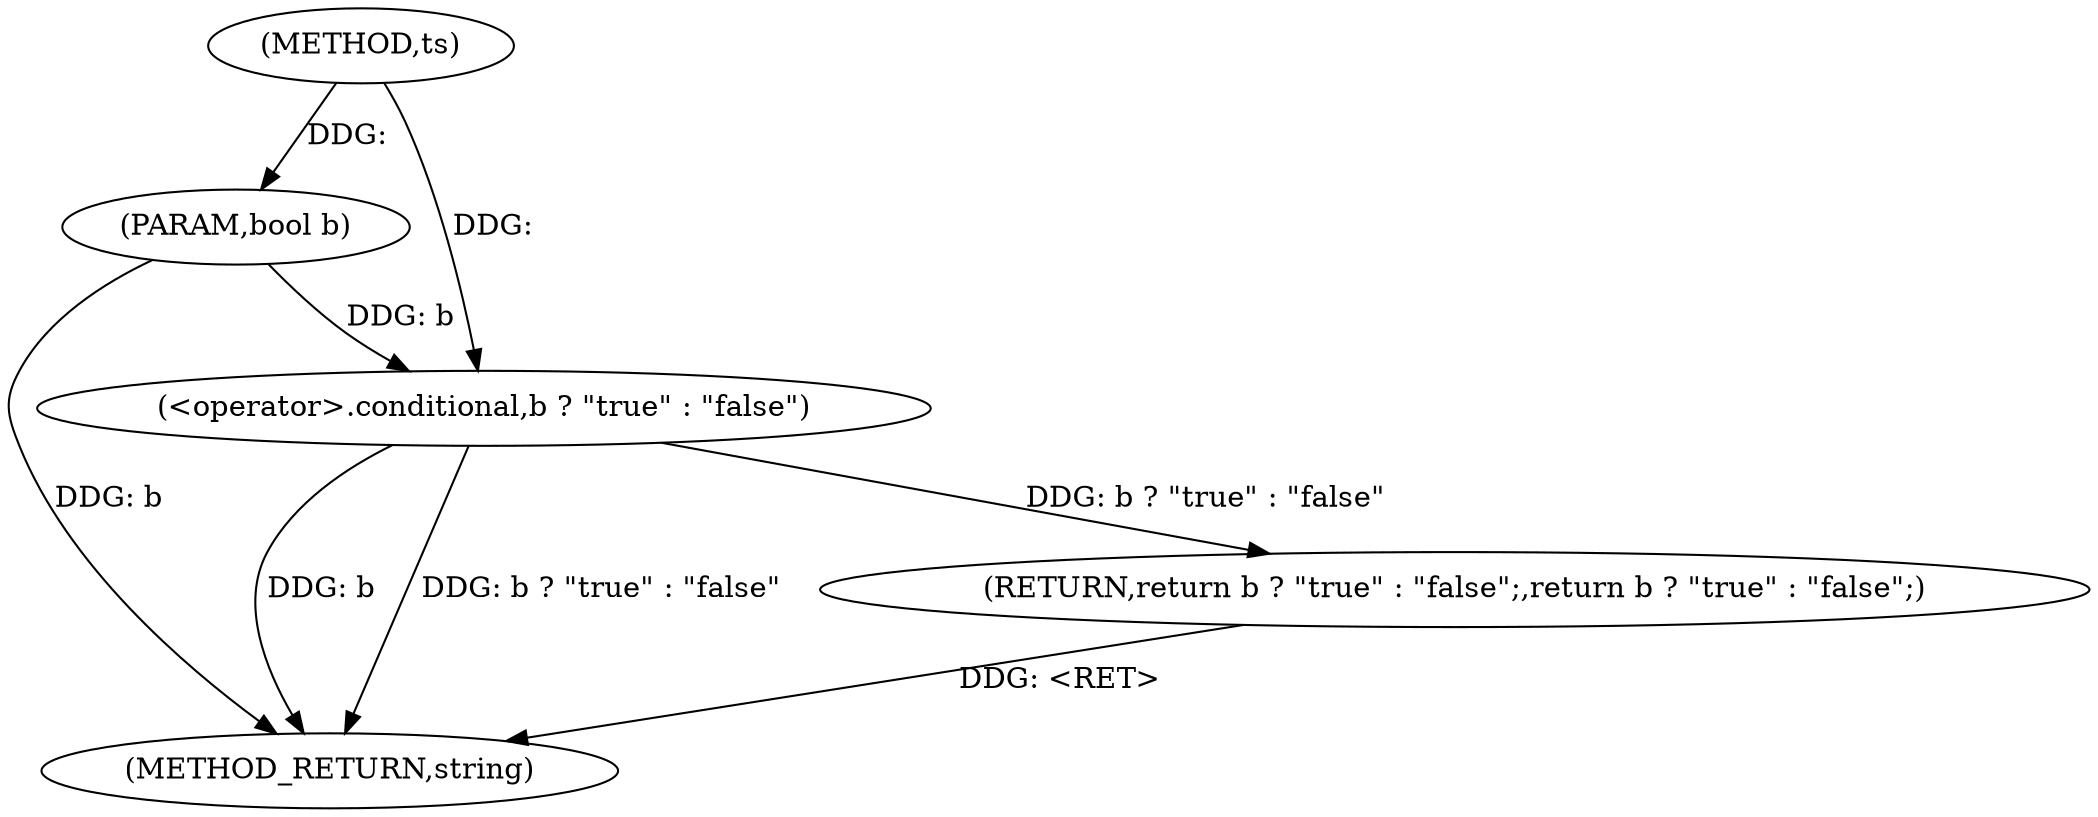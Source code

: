 digraph "ts" {  
"1000141" [label = "(METHOD,ts)" ]
"1000149" [label = "(METHOD_RETURN,string)" ]
"1000142" [label = "(PARAM,bool b)" ]
"1000144" [label = "(RETURN,return b ? \"true\" : \"false\";,return b ? \"true\" : \"false\";)" ]
"1000145" [label = "(<operator>.conditional,b ? \"true\" : \"false\")" ]
  "1000144" -> "1000149"  [ label = "DDG: <RET>"] 
  "1000142" -> "1000149"  [ label = "DDG: b"] 
  "1000145" -> "1000149"  [ label = "DDG: b"] 
  "1000145" -> "1000149"  [ label = "DDG: b ? \"true\" : \"false\""] 
  "1000141" -> "1000142"  [ label = "DDG: "] 
  "1000145" -> "1000144"  [ label = "DDG: b ? \"true\" : \"false\""] 
  "1000141" -> "1000145"  [ label = "DDG: "] 
  "1000142" -> "1000145"  [ label = "DDG: b"] 
}
